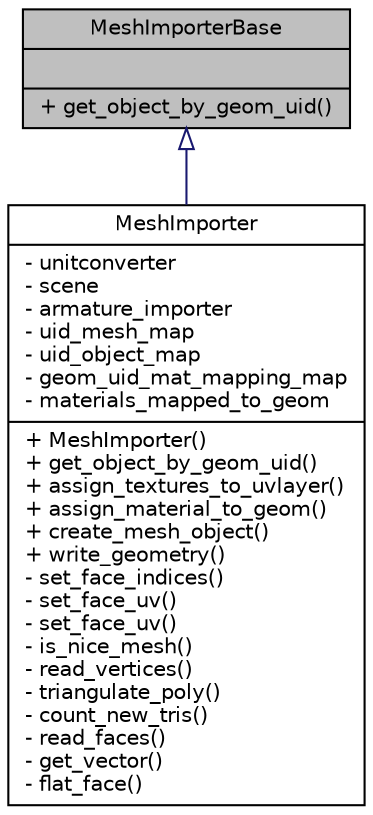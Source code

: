 digraph G
{
  edge [fontname="Helvetica",fontsize="10",labelfontname="Helvetica",labelfontsize="10"];
  node [fontname="Helvetica",fontsize="10",shape=record];
  Node1 [label="{MeshImporterBase\n||+ get_object_by_geom_uid()\l}",height=0.2,width=0.4,color="black", fillcolor="grey75", style="filled" fontcolor="black"];
  Node1 -> Node2 [dir=back,color="midnightblue",fontsize="10",style="solid",arrowtail="empty",fontname="Helvetica"];
  Node2 [label="{MeshImporter\n|- unitconverter\l- scene\l- armature_importer\l- uid_mesh_map\l- uid_object_map\l- geom_uid_mat_mapping_map\l- materials_mapped_to_geom\l|+ MeshImporter()\l+ get_object_by_geom_uid()\l+ assign_textures_to_uvlayer()\l+ assign_material_to_geom()\l+ create_mesh_object()\l+ write_geometry()\l- set_face_indices()\l- set_face_uv()\l- set_face_uv()\l- is_nice_mesh()\l- read_vertices()\l- triangulate_poly()\l- count_new_tris()\l- read_faces()\l- get_vector()\l- flat_face()\l}",height=0.2,width=0.4,color="black", fillcolor="white", style="filled",URL="$d1/de7/classMeshImporter.html"];
}
